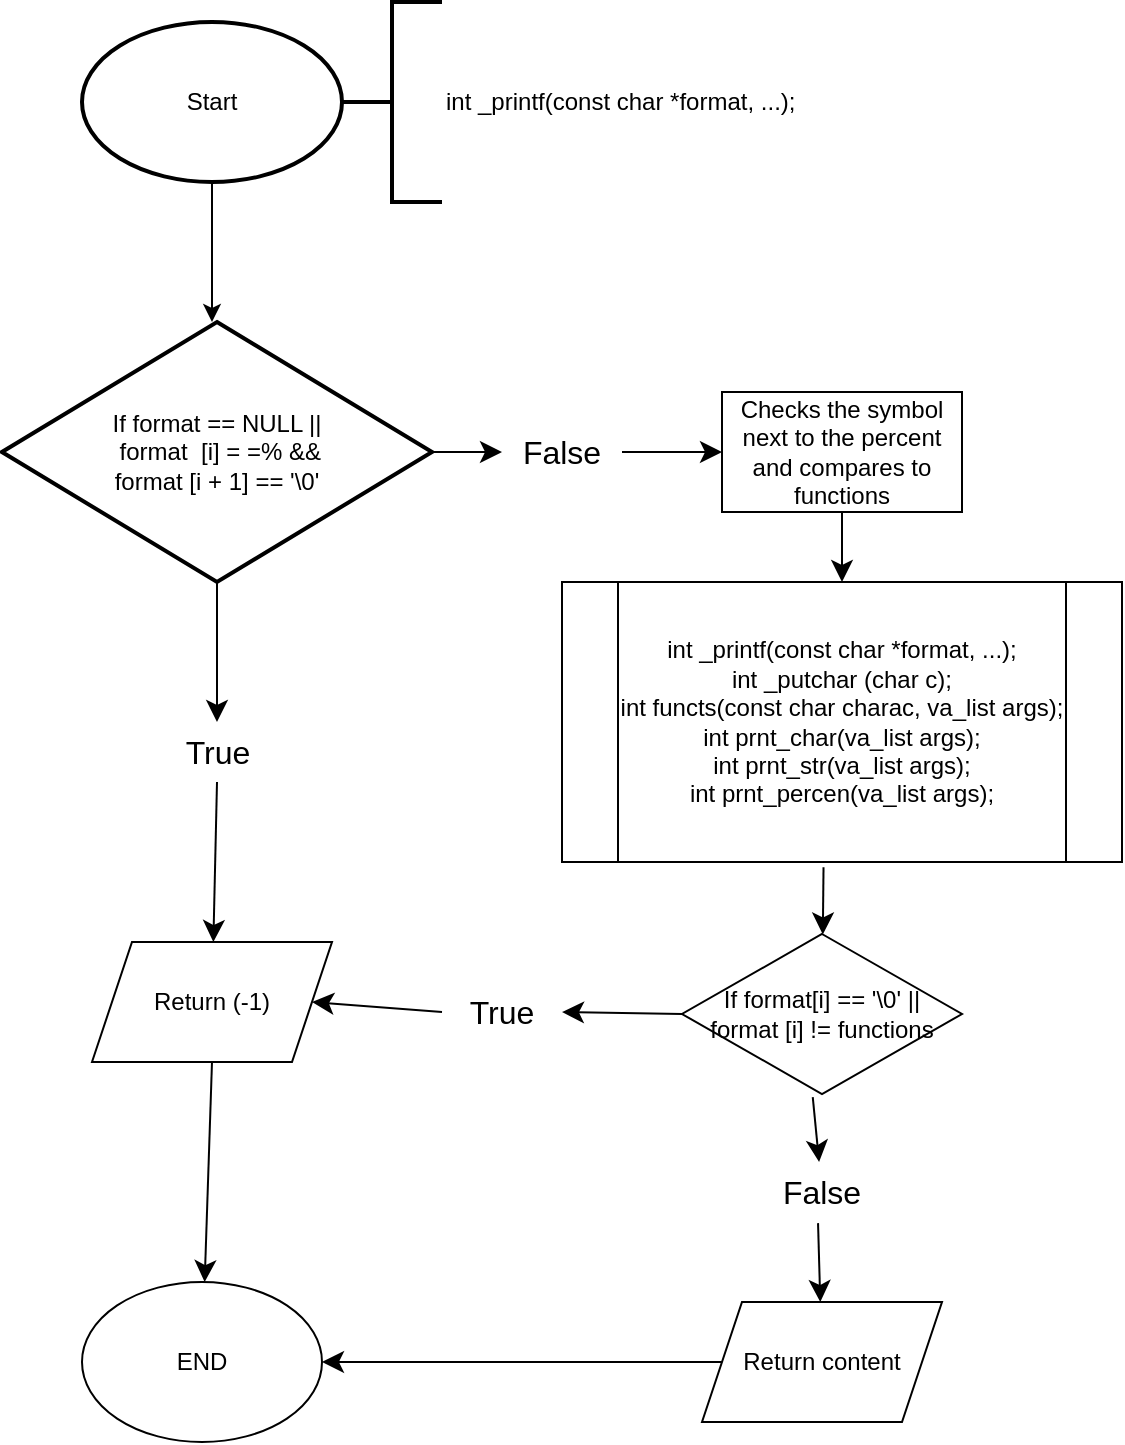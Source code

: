 <mxfile version="24.0.7" type="device">
  <diagram id="C5RBs43oDa-KdzZeNtuy" name="Page-1">
    <mxGraphModel dx="714" dy="761" grid="1" gridSize="10" guides="1" tooltips="1" connect="1" arrows="1" fold="1" page="1" pageScale="1" pageWidth="827" pageHeight="1169" math="0" shadow="0">
      <root>
        <mxCell id="WIyWlLk6GJQsqaUBKTNV-0" />
        <mxCell id="WIyWlLk6GJQsqaUBKTNV-1" parent="WIyWlLk6GJQsqaUBKTNV-0" />
        <mxCell id="TeFZaFZlkvXpoe0MmAnS-0" value="Start" style="strokeWidth=2;html=1;shape=mxgraph.flowchart.start_1;whiteSpace=wrap;" parent="WIyWlLk6GJQsqaUBKTNV-1" vertex="1">
          <mxGeometry x="190" y="130" width="130" height="80" as="geometry" />
        </mxCell>
        <mxCell id="TeFZaFZlkvXpoe0MmAnS-1" value="int _printf(const char *format, ...);" style="strokeWidth=2;html=1;shape=mxgraph.flowchart.annotation_2;align=left;labelPosition=right;pointerEvents=1;" parent="WIyWlLk6GJQsqaUBKTNV-1" vertex="1">
          <mxGeometry x="320" y="120" width="50" height="100" as="geometry" />
        </mxCell>
        <mxCell id="B_KzlVDRb6Arm7_QmCh6-0" value="" style="endArrow=classic;html=1;rounded=0;exitX=0.5;exitY=1;exitDx=0;exitDy=0;exitPerimeter=0;" parent="WIyWlLk6GJQsqaUBKTNV-1" source="TeFZaFZlkvXpoe0MmAnS-0" edge="1">
          <mxGeometry width="50" height="50" relative="1" as="geometry">
            <mxPoint x="390" y="420" as="sourcePoint" />
            <mxPoint x="255" y="280" as="targetPoint" />
          </mxGeometry>
        </mxCell>
        <mxCell id="WpgpHtHuyaECsouaymJJ-0" value="If format == NULL ||&lt;div&gt;&lt;div&gt;&amp;nbsp;format&amp;nbsp; [i] = =% &amp;amp;&amp;amp;&lt;/div&gt;&lt;div&gt;format [i + 1] == &#39;\0&#39;&lt;/div&gt;&lt;/div&gt;" style="strokeWidth=2;html=1;shape=mxgraph.flowchart.decision;whiteSpace=wrap;" vertex="1" parent="WIyWlLk6GJQsqaUBKTNV-1">
          <mxGeometry x="150" y="280" width="215" height="130" as="geometry" />
        </mxCell>
        <mxCell id="WpgpHtHuyaECsouaymJJ-1" value="" style="endArrow=classic;html=1;rounded=0;fontSize=12;startSize=8;endSize=8;curved=1;exitX=0.5;exitY=1;exitDx=0;exitDy=0;exitPerimeter=0;" edge="1" parent="WIyWlLk6GJQsqaUBKTNV-1" source="WpgpHtHuyaECsouaymJJ-8" target="WpgpHtHuyaECsouaymJJ-2">
          <mxGeometry width="50" height="50" relative="1" as="geometry">
            <mxPoint x="340" y="420" as="sourcePoint" />
            <mxPoint x="258" y="500" as="targetPoint" />
          </mxGeometry>
        </mxCell>
        <mxCell id="WpgpHtHuyaECsouaymJJ-2" value="Return (-1)" style="rounded=0;whiteSpace=wrap;html=1;shape=parallelogram;perimeter=parallelogramPerimeter;fixedSize=1;" vertex="1" parent="WIyWlLk6GJQsqaUBKTNV-1">
          <mxGeometry x="195" y="590" width="120" height="60" as="geometry" />
        </mxCell>
        <mxCell id="WpgpHtHuyaECsouaymJJ-3" value="" style="endArrow=classic;html=1;rounded=0;fontSize=12;startSize=8;endSize=8;curved=1;exitX=0.5;exitY=1;exitDx=0;exitDy=0;" edge="1" parent="WIyWlLk6GJQsqaUBKTNV-1" source="WpgpHtHuyaECsouaymJJ-2" target="WpgpHtHuyaECsouaymJJ-4">
          <mxGeometry width="50" height="50" relative="1" as="geometry">
            <mxPoint x="290" y="480" as="sourcePoint" />
            <mxPoint x="258" y="590" as="targetPoint" />
          </mxGeometry>
        </mxCell>
        <mxCell id="WpgpHtHuyaECsouaymJJ-4" value="END" style="ellipse;whiteSpace=wrap;html=1;" vertex="1" parent="WIyWlLk6GJQsqaUBKTNV-1">
          <mxGeometry x="190" y="760" width="120" height="80" as="geometry" />
        </mxCell>
        <mxCell id="WpgpHtHuyaECsouaymJJ-5" value="" style="endArrow=classic;html=1;rounded=0;fontSize=12;startSize=8;endSize=8;curved=1;exitX=1;exitY=0.5;exitDx=0;exitDy=0;exitPerimeter=0;entryX=0;entryY=0.5;entryDx=0;entryDy=0;" edge="1" parent="WIyWlLk6GJQsqaUBKTNV-1" source="WpgpHtHuyaECsouaymJJ-7" target="WpgpHtHuyaECsouaymJJ-13">
          <mxGeometry width="50" height="50" relative="1" as="geometry">
            <mxPoint x="290" y="480" as="sourcePoint" />
            <mxPoint x="510" y="345" as="targetPoint" />
          </mxGeometry>
        </mxCell>
        <mxCell id="WpgpHtHuyaECsouaymJJ-9" value="" style="endArrow=classic;html=1;rounded=0;fontSize=12;startSize=8;endSize=8;curved=1;exitX=0.5;exitY=1;exitDx=0;exitDy=0;exitPerimeter=0;" edge="1" parent="WIyWlLk6GJQsqaUBKTNV-1" source="WpgpHtHuyaECsouaymJJ-0" target="WpgpHtHuyaECsouaymJJ-8">
          <mxGeometry width="50" height="50" relative="1" as="geometry">
            <mxPoint x="258" y="410" as="sourcePoint" />
            <mxPoint x="258" y="470" as="targetPoint" />
          </mxGeometry>
        </mxCell>
        <mxCell id="WpgpHtHuyaECsouaymJJ-8" value="True" style="text;html=1;align=center;verticalAlign=middle;whiteSpace=wrap;rounded=0;fontSize=16;" vertex="1" parent="WIyWlLk6GJQsqaUBKTNV-1">
          <mxGeometry x="227.5" y="480" width="60" height="30" as="geometry" />
        </mxCell>
        <mxCell id="WpgpHtHuyaECsouaymJJ-10" value="" style="endArrow=classic;html=1;rounded=0;fontSize=12;startSize=8;endSize=8;curved=1;exitX=1;exitY=0.5;exitDx=0;exitDy=0;exitPerimeter=0;" edge="1" parent="WIyWlLk6GJQsqaUBKTNV-1" source="WpgpHtHuyaECsouaymJJ-0" target="WpgpHtHuyaECsouaymJJ-7">
          <mxGeometry width="50" height="50" relative="1" as="geometry">
            <mxPoint x="365" y="345" as="sourcePoint" />
            <mxPoint x="470" y="345" as="targetPoint" />
          </mxGeometry>
        </mxCell>
        <mxCell id="WpgpHtHuyaECsouaymJJ-7" value="False" style="text;html=1;align=center;verticalAlign=middle;whiteSpace=wrap;rounded=0;fontSize=16;" vertex="1" parent="WIyWlLk6GJQsqaUBKTNV-1">
          <mxGeometry x="400" y="330" width="60" height="30" as="geometry" />
        </mxCell>
        <mxCell id="WpgpHtHuyaECsouaymJJ-13" value="Checks the symbol next to the percent and compares to functions" style="shape=label;whiteSpace=wrap;html=1;fixedSize=1;rounded=0;" vertex="1" parent="WIyWlLk6GJQsqaUBKTNV-1">
          <mxGeometry x="510" y="315" width="120" height="60" as="geometry" />
        </mxCell>
        <mxCell id="WpgpHtHuyaECsouaymJJ-16" value="" style="endArrow=classic;html=1;rounded=0;fontSize=12;startSize=8;endSize=8;curved=1;exitX=0.5;exitY=1;exitDx=0;exitDy=0;" edge="1" parent="WIyWlLk6GJQsqaUBKTNV-1" source="WpgpHtHuyaECsouaymJJ-13" target="WpgpHtHuyaECsouaymJJ-17">
          <mxGeometry width="50" height="50" relative="1" as="geometry">
            <mxPoint x="530" y="520" as="sourcePoint" />
            <mxPoint x="570" y="440" as="targetPoint" />
          </mxGeometry>
        </mxCell>
        <mxCell id="WpgpHtHuyaECsouaymJJ-17" value="int _printf(const char *format, ...);&#xa;int _putchar (char c);&#xa;int functs(const char charac, va_list args);&#xa;int prnt_char(va_list args);&#xa;int prnt_str(va_list args);&#xa;int prnt_percen(va_list args);" style="rounded=0;whiteSpace=wrap;html=1;shape=process;backgroundOutline=1;" vertex="1" parent="WIyWlLk6GJQsqaUBKTNV-1">
          <mxGeometry x="430" y="410" width="280" height="140" as="geometry" />
        </mxCell>
        <mxCell id="WpgpHtHuyaECsouaymJJ-18" value="" style="endArrow=classic;html=1;rounded=0;fontSize=12;startSize=8;endSize=8;curved=1;exitX=0.467;exitY=1.019;exitDx=0;exitDy=0;exitPerimeter=0;" edge="1" parent="WIyWlLk6GJQsqaUBKTNV-1" source="WpgpHtHuyaECsouaymJJ-28" target="WpgpHtHuyaECsouaymJJ-19">
          <mxGeometry width="50" height="50" relative="1" as="geometry">
            <mxPoint x="530" y="520" as="sourcePoint" />
            <mxPoint x="560" y="610" as="targetPoint" />
          </mxGeometry>
        </mxCell>
        <mxCell id="WpgpHtHuyaECsouaymJJ-19" value="Return content" style="shape=parallelogram;perimeter=parallelogramPerimeter;whiteSpace=wrap;html=1;fixedSize=1;" vertex="1" parent="WIyWlLk6GJQsqaUBKTNV-1">
          <mxGeometry x="500" y="770" width="120" height="60" as="geometry" />
        </mxCell>
        <mxCell id="WpgpHtHuyaECsouaymJJ-22" value="" style="endArrow=classic;html=1;rounded=0;fontSize=12;startSize=8;endSize=8;curved=1;exitX=0;exitY=0.5;exitDx=0;exitDy=0;entryX=1;entryY=0.5;entryDx=0;entryDy=0;" edge="1" parent="WIyWlLk6GJQsqaUBKTNV-1" source="WpgpHtHuyaECsouaymJJ-19" target="WpgpHtHuyaECsouaymJJ-4">
          <mxGeometry width="50" height="50" relative="1" as="geometry">
            <mxPoint x="530" y="520" as="sourcePoint" />
            <mxPoint x="580" y="470" as="targetPoint" />
          </mxGeometry>
        </mxCell>
        <mxCell id="WpgpHtHuyaECsouaymJJ-23" value="" style="endArrow=classic;html=1;rounded=0;fontSize=12;startSize=8;endSize=8;curved=1;exitX=0.467;exitY=1.019;exitDx=0;exitDy=0;exitPerimeter=0;" edge="1" parent="WIyWlLk6GJQsqaUBKTNV-1" source="WpgpHtHuyaECsouaymJJ-17" target="WpgpHtHuyaECsouaymJJ-24">
          <mxGeometry width="50" height="50" relative="1" as="geometry">
            <mxPoint x="561" y="553" as="sourcePoint" />
            <mxPoint x="560" y="770" as="targetPoint" />
          </mxGeometry>
        </mxCell>
        <mxCell id="WpgpHtHuyaECsouaymJJ-24" value="If format[i] == &#39;\0&#39; ||&lt;div&gt;format [i] != functions&lt;/div&gt;" style="rhombus;whiteSpace=wrap;html=1;" vertex="1" parent="WIyWlLk6GJQsqaUBKTNV-1">
          <mxGeometry x="490" y="586" width="140" height="80" as="geometry" />
        </mxCell>
        <mxCell id="WpgpHtHuyaECsouaymJJ-25" value="" style="endArrow=classic;html=1;rounded=0;fontSize=12;startSize=8;endSize=8;curved=1;exitX=0;exitY=0.5;exitDx=0;exitDy=0;entryX=1;entryY=0.5;entryDx=0;entryDy=0;" edge="1" parent="WIyWlLk6GJQsqaUBKTNV-1" source="WpgpHtHuyaECsouaymJJ-26" target="WpgpHtHuyaECsouaymJJ-2">
          <mxGeometry width="50" height="50" relative="1" as="geometry">
            <mxPoint x="370" y="520" as="sourcePoint" />
            <mxPoint x="420" y="470" as="targetPoint" />
          </mxGeometry>
        </mxCell>
        <mxCell id="WpgpHtHuyaECsouaymJJ-27" value="" style="endArrow=classic;html=1;rounded=0;fontSize=12;startSize=8;endSize=8;curved=1;exitX=0;exitY=0.5;exitDx=0;exitDy=0;entryX=1;entryY=0.5;entryDx=0;entryDy=0;" edge="1" parent="WIyWlLk6GJQsqaUBKTNV-1" source="WpgpHtHuyaECsouaymJJ-24" target="WpgpHtHuyaECsouaymJJ-26">
          <mxGeometry width="50" height="50" relative="1" as="geometry">
            <mxPoint x="490" y="625" as="sourcePoint" />
            <mxPoint x="305" y="620" as="targetPoint" />
          </mxGeometry>
        </mxCell>
        <mxCell id="WpgpHtHuyaECsouaymJJ-26" value="True" style="text;html=1;align=center;verticalAlign=middle;whiteSpace=wrap;rounded=0;fontSize=16;" vertex="1" parent="WIyWlLk6GJQsqaUBKTNV-1">
          <mxGeometry x="370" y="610" width="60" height="30" as="geometry" />
        </mxCell>
        <mxCell id="WpgpHtHuyaECsouaymJJ-29" value="" style="endArrow=classic;html=1;rounded=0;fontSize=12;startSize=8;endSize=8;curved=1;exitX=0.467;exitY=1.019;exitDx=0;exitDy=0;exitPerimeter=0;" edge="1" parent="WIyWlLk6GJQsqaUBKTNV-1" source="WpgpHtHuyaECsouaymJJ-24" target="WpgpHtHuyaECsouaymJJ-28">
          <mxGeometry width="50" height="50" relative="1" as="geometry">
            <mxPoint x="555" y="667" as="sourcePoint" />
            <mxPoint x="559" y="770" as="targetPoint" />
          </mxGeometry>
        </mxCell>
        <mxCell id="WpgpHtHuyaECsouaymJJ-28" value="False" style="text;html=1;align=center;verticalAlign=middle;whiteSpace=wrap;rounded=0;fontSize=16;" vertex="1" parent="WIyWlLk6GJQsqaUBKTNV-1">
          <mxGeometry x="530" y="700" width="60" height="30" as="geometry" />
        </mxCell>
      </root>
    </mxGraphModel>
  </diagram>
</mxfile>
